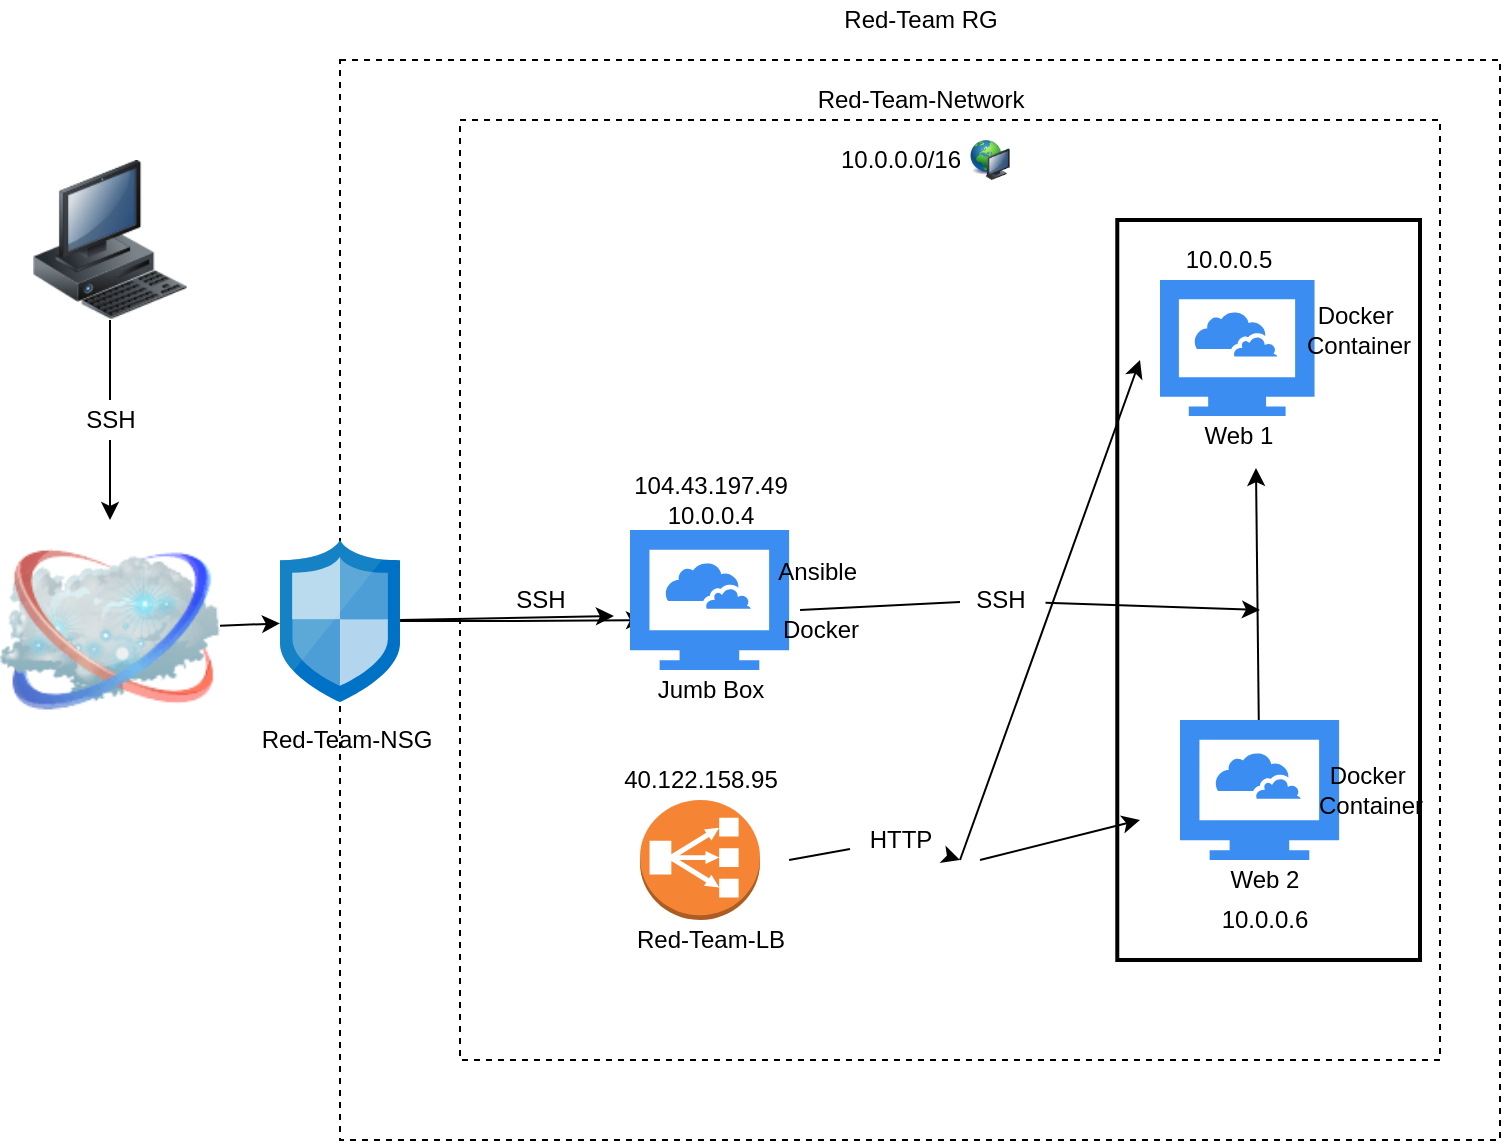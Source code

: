 <mxfile version="15.3.0" type="google"><diagram id="NhgxrmdCNX5sG75ckINy" name="Page-1"><mxGraphModel dx="1422" dy="762" grid="1" gridSize="10" guides="1" tooltips="1" connect="1" arrows="1" fold="1" page="1" pageScale="1" pageWidth="850" pageHeight="1100" math="0" shadow="0"><root><mxCell id="0"/><mxCell id="1" parent="0"/><mxCell id="9-Ka2VuBFVSzYfJKGY-1-11" value="" style="whiteSpace=wrap;html=1;dashed=1;fillColor=none;" vertex="1" parent="1"><mxGeometry x="240" y="80" width="580" height="540" as="geometry"/></mxCell><mxCell id="9-Ka2VuBFVSzYfJKGY-1-45" style="edgeStyle=none;rounded=0;orthogonalLoop=1;jettySize=auto;html=1;" edge="1" parent="1" source="9-Ka2VuBFVSzYfJKGY-1-1" target="9-Ka2VuBFVSzYfJKGY-1-7"><mxGeometry relative="1" as="geometry"/></mxCell><mxCell id="9-Ka2VuBFVSzYfJKGY-1-1" value="" style="image;html=1;image=img/lib/clip_art/networking/Cloud_128x128.png;" vertex="1" parent="1"><mxGeometry x="70" y="310" width="110" height="110" as="geometry"/></mxCell><mxCell id="9-Ka2VuBFVSzYfJKGY-1-4" style="edgeStyle=orthogonalEdgeStyle;rounded=0;orthogonalLoop=1;jettySize=auto;html=1;startArrow=none;" edge="1" parent="1" source="9-Ka2VuBFVSzYfJKGY-1-5" target="9-Ka2VuBFVSzYfJKGY-1-1"><mxGeometry relative="1" as="geometry"><Array as="points"><mxPoint x="125" y="330"/><mxPoint x="125" y="330"/></Array></mxGeometry></mxCell><mxCell id="9-Ka2VuBFVSzYfJKGY-1-3" value="" style="image;html=1;image=img/lib/clip_art/computers/Workstation_128x128.png;" vertex="1" parent="1"><mxGeometry x="85" y="130" width="80" height="80" as="geometry"/></mxCell><mxCell id="9-Ka2VuBFVSzYfJKGY-1-5" value="SSH" style="text;html=1;align=center;verticalAlign=middle;resizable=0;points=[];autosize=1;strokeColor=none;fillColor=none;" vertex="1" parent="1"><mxGeometry x="105" y="250" width="40" height="20" as="geometry"/></mxCell><mxCell id="9-Ka2VuBFVSzYfJKGY-1-6" value="" style="edgeStyle=orthogonalEdgeStyle;rounded=0;orthogonalLoop=1;jettySize=auto;html=1;endArrow=none;" edge="1" parent="1" source="9-Ka2VuBFVSzYfJKGY-1-3" target="9-Ka2VuBFVSzYfJKGY-1-5"><mxGeometry relative="1" as="geometry"><mxPoint x="125" y="280" as="sourcePoint"/><mxPoint x="125" y="370" as="targetPoint"/><Array as="points"/></mxGeometry></mxCell><mxCell id="9-Ka2VuBFVSzYfJKGY-1-27" style="edgeStyle=orthogonalEdgeStyle;rounded=0;orthogonalLoop=1;jettySize=auto;html=1;entryX=0.088;entryY=0.643;entryDx=0;entryDy=0;entryPerimeter=0;" edge="1" parent="1" source="9-Ka2VuBFVSzYfJKGY-1-7" target="9-Ka2VuBFVSzYfJKGY-1-23"><mxGeometry relative="1" as="geometry"/></mxCell><mxCell id="9-Ka2VuBFVSzYfJKGY-1-40" style="edgeStyle=none;rounded=0;orthogonalLoop=1;jettySize=auto;html=1;entryX=-0.101;entryY=0.614;entryDx=0;entryDy=0;entryPerimeter=0;" edge="1" parent="1" source="9-Ka2VuBFVSzYfJKGY-1-7" target="9-Ka2VuBFVSzYfJKGY-1-23"><mxGeometry relative="1" as="geometry"/></mxCell><mxCell id="9-Ka2VuBFVSzYfJKGY-1-7" value="" style="aspect=fixed;html=1;points=[];align=center;image;fontSize=12;image=img/lib/mscae/Network_Security_Groups_Classic.svg;" vertex="1" parent="1"><mxGeometry x="210" y="320" width="60" height="81.08" as="geometry"/></mxCell><mxCell id="9-Ka2VuBFVSzYfJKGY-1-9" value="&lt;table&gt;&lt;tbody&gt;&lt;tr&gt;&lt;td&gt;&lt;br&gt;&lt;/td&gt;&lt;td&gt;&lt;br&gt;&lt;/td&gt;&lt;/tr&gt;&lt;tr&gt;&lt;td&gt;&lt;br&gt;&lt;/td&gt;&lt;td&gt;&lt;br&gt;&lt;/td&gt;&lt;/tr&gt;&lt;/tbody&gt;&lt;/table&gt;" style="text;html=1;align=center;verticalAlign=middle;resizable=0;points=[];autosize=1;strokeColor=none;fillColor=none;" vertex="1" parent="1"><mxGeometry x="310" y="180" width="30" height="40" as="geometry"/></mxCell><mxCell id="9-Ka2VuBFVSzYfJKGY-1-12" value="" style="whiteSpace=wrap;html=1;dashed=1;fillColor=none;" vertex="1" parent="1"><mxGeometry x="300" y="110" width="490" height="470" as="geometry"/></mxCell><mxCell id="9-Ka2VuBFVSzYfJKGY-1-16" value="Red-Team-NSG" style="text;html=1;align=center;verticalAlign=middle;resizable=0;points=[];autosize=1;strokeColor=none;fillColor=none;" vertex="1" parent="1"><mxGeometry x="193.3" y="410" width="100" height="20" as="geometry"/></mxCell><mxCell id="9-Ka2VuBFVSzYfJKGY-1-17" value="Red-Team RG" style="text;html=1;align=center;verticalAlign=middle;resizable=0;points=[];autosize=1;strokeColor=none;fillColor=none;" vertex="1" parent="1"><mxGeometry x="485" y="50" width="90" height="20" as="geometry"/></mxCell><mxCell id="9-Ka2VuBFVSzYfJKGY-1-18" value="Red-Team-Network" style="text;html=1;align=center;verticalAlign=middle;resizable=0;points=[];autosize=1;strokeColor=none;fillColor=none;" vertex="1" parent="1"><mxGeometry x="470" y="90" width="120" height="20" as="geometry"/></mxCell><mxCell id="9-Ka2VuBFVSzYfJKGY-1-21" value="" style="image;html=1;image=img/lib/clip_art/computers/Network_128x128.png;dashed=1;fillColor=none;" vertex="1" parent="1"><mxGeometry x="530" y="120" width="70" height="20" as="geometry"/></mxCell><mxCell id="9-Ka2VuBFVSzYfJKGY-1-22" value="10.0.0.0/16" style="text;html=1;align=center;verticalAlign=middle;resizable=0;points=[];autosize=1;strokeColor=none;fillColor=none;" vertex="1" parent="1"><mxGeometry x="480" y="120" width="80" height="20" as="geometry"/></mxCell><mxCell id="9-Ka2VuBFVSzYfJKGY-1-23" value="" style="html=1;aspect=fixed;strokeColor=none;shadow=0;align=center;verticalAlign=top;fillColor=#3B8DF1;shape=mxgraph.gcp2.cloud_computer;dashed=1;" vertex="1" parent="1"><mxGeometry x="385" y="315" width="79.55" height="70" as="geometry"/></mxCell><mxCell id="9-Ka2VuBFVSzYfJKGY-1-24" value="Jumb Box" style="text;html=1;align=center;verticalAlign=middle;resizable=0;points=[];autosize=1;strokeColor=none;fillColor=none;" vertex="1" parent="1"><mxGeometry x="390" y="385" width="70" height="20" as="geometry"/></mxCell><mxCell id="9-Ka2VuBFVSzYfJKGY-1-38" style="edgeStyle=none;rounded=0;orthogonalLoop=1;jettySize=auto;html=1;exitX=1.069;exitY=0.571;exitDx=0;exitDy=0;exitPerimeter=0;startArrow=none;" edge="1" parent="1" source="9-Ka2VuBFVSzYfJKGY-1-43"><mxGeometry relative="1" as="geometry"><mxPoint x="700" y="355" as="targetPoint"/></mxGeometry></mxCell><mxCell id="9-Ka2VuBFVSzYfJKGY-1-25" value="Ansible&amp;nbsp;&lt;br&gt;&lt;br&gt;Docker" style="text;html=1;align=center;verticalAlign=middle;resizable=0;points=[];autosize=1;strokeColor=none;fillColor=none;" vertex="1" parent="1"><mxGeometry x="450" y="325" width="60" height="50" as="geometry"/></mxCell><mxCell id="9-Ka2VuBFVSzYfJKGY-1-26" value="104.43.197.49&lt;br&gt;10.0.0.4" style="text;html=1;align=center;verticalAlign=middle;resizable=0;points=[];autosize=1;strokeColor=none;fillColor=none;" vertex="1" parent="1"><mxGeometry x="379.78" y="285" width="90" height="30" as="geometry"/></mxCell><mxCell id="9-Ka2VuBFVSzYfJKGY-1-28" value="SSH" style="text;html=1;align=center;verticalAlign=middle;resizable=0;points=[];autosize=1;strokeColor=none;fillColor=none;" vertex="1" parent="1"><mxGeometry x="320" y="340" width="40" height="20" as="geometry"/></mxCell><mxCell id="9-Ka2VuBFVSzYfJKGY-1-29" value="" style="html=1;aspect=fixed;strokeColor=none;shadow=0;align=center;verticalAlign=top;fillColor=#3B8DF1;shape=mxgraph.gcp2.cloud_computer;dashed=1;" vertex="1" parent="1"><mxGeometry x="650" y="190" width="77.27" height="68" as="geometry"/></mxCell><mxCell id="9-Ka2VuBFVSzYfJKGY-1-37" style="edgeStyle=none;rounded=0;orthogonalLoop=1;jettySize=auto;html=1;entryX=0.687;entryY=1.3;entryDx=0;entryDy=0;entryPerimeter=0;" edge="1" parent="1" source="9-Ka2VuBFVSzYfJKGY-1-30" target="9-Ka2VuBFVSzYfJKGY-1-31"><mxGeometry relative="1" as="geometry"/></mxCell><mxCell id="9-Ka2VuBFVSzYfJKGY-1-30" value="" style="html=1;aspect=fixed;strokeColor=none;shadow=0;align=center;verticalAlign=top;fillColor=#3B8DF1;shape=mxgraph.gcp2.cloud_computer;dashed=1;" vertex="1" parent="1"><mxGeometry x="660" y="410" width="79.55" height="70" as="geometry"/></mxCell><mxCell id="9-Ka2VuBFVSzYfJKGY-1-31" value="Web 1" style="text;html=1;align=center;verticalAlign=middle;resizable=0;points=[];autosize=1;strokeColor=none;fillColor=none;" vertex="1" parent="1"><mxGeometry x="663.64" y="258" width="50" height="20" as="geometry"/></mxCell><mxCell id="9-Ka2VuBFVSzYfJKGY-1-32" value="Web 2" style="text;html=1;align=center;verticalAlign=middle;resizable=0;points=[];autosize=1;strokeColor=none;fillColor=none;" vertex="1" parent="1"><mxGeometry x="677.27" y="480" width="50" height="20" as="geometry"/></mxCell><mxCell id="9-Ka2VuBFVSzYfJKGY-1-33" value="Docker&amp;nbsp;&lt;br&gt;Container" style="text;html=1;align=center;verticalAlign=middle;resizable=0;points=[];autosize=1;strokeColor=none;fillColor=none;" vertex="1" parent="1"><mxGeometry x="713.64" y="200" width="70" height="30" as="geometry"/></mxCell><mxCell id="9-Ka2VuBFVSzYfJKGY-1-34" value="Docker&amp;nbsp;&lt;br&gt;Container" style="text;html=1;align=center;verticalAlign=middle;resizable=0;points=[];autosize=1;strokeColor=none;fillColor=none;" vertex="1" parent="1"><mxGeometry x="720" y="430" width="70" height="30" as="geometry"/></mxCell><mxCell id="9-Ka2VuBFVSzYfJKGY-1-41" value="10.0.0.5" style="text;html=1;align=center;verticalAlign=middle;resizable=0;points=[];autosize=1;strokeColor=none;fillColor=none;" vertex="1" parent="1"><mxGeometry x="653.64" y="170" width="60" height="20" as="geometry"/></mxCell><mxCell id="9-Ka2VuBFVSzYfJKGY-1-42" value="10.0.0.6" style="text;html=1;align=center;verticalAlign=middle;resizable=0;points=[];autosize=1;strokeColor=none;fillColor=none;" vertex="1" parent="1"><mxGeometry x="672.27" y="500" width="60" height="20" as="geometry"/></mxCell><mxCell id="9-Ka2VuBFVSzYfJKGY-1-43" value="SSH" style="text;html=1;align=center;verticalAlign=middle;resizable=0;points=[];autosize=1;strokeColor=none;fillColor=none;" vertex="1" parent="1"><mxGeometry x="550" y="340" width="40" height="20" as="geometry"/></mxCell><mxCell id="9-Ka2VuBFVSzYfJKGY-1-44" value="" style="edgeStyle=none;rounded=0;orthogonalLoop=1;jettySize=auto;html=1;exitX=1.069;exitY=0.571;exitDx=0;exitDy=0;exitPerimeter=0;endArrow=none;" edge="1" parent="1" source="9-Ka2VuBFVSzYfJKGY-1-23" target="9-Ka2VuBFVSzYfJKGY-1-43"><mxGeometry relative="1" as="geometry"><mxPoint x="700" y="355" as="targetPoint"/><mxPoint x="470.039" y="354.97" as="sourcePoint"/></mxGeometry></mxCell><mxCell id="9-Ka2VuBFVSzYfJKGY-1-46" value="" style="whiteSpace=wrap;html=1;fillColor=none;strokeWidth=2;" vertex="1" parent="1"><mxGeometry x="628.64" y="160" width="151.36" height="370" as="geometry"/></mxCell><mxCell id="9-Ka2VuBFVSzYfJKGY-1-47" style="edgeStyle=none;rounded=0;orthogonalLoop=1;jettySize=auto;html=1;exitX=0.5;exitY=1;exitDx=0;exitDy=0;" edge="1" parent="1" source="9-Ka2VuBFVSzYfJKGY-1-46" target="9-Ka2VuBFVSzYfJKGY-1-46"><mxGeometry relative="1" as="geometry"/></mxCell><mxCell id="9-Ka2VuBFVSzYfJKGY-1-48" value="Red-Team-LB" style="text;html=1;align=center;verticalAlign=middle;resizable=0;points=[];autosize=1;strokeColor=none;fillColor=none;" vertex="1" parent="1"><mxGeometry x="380" y="510" width="90" height="20" as="geometry"/></mxCell><mxCell id="9-Ka2VuBFVSzYfJKGY-1-49" value="" style="outlineConnect=0;dashed=0;verticalLabelPosition=bottom;verticalAlign=top;align=center;html=1;shape=mxgraph.aws3.classic_load_balancer;fillColor=#F58534;gradientColor=none;strokeWidth=2;" vertex="1" parent="1"><mxGeometry x="390" y="450" width="60" height="60" as="geometry"/></mxCell><mxCell id="9-Ka2VuBFVSzYfJKGY-1-50" value="40.122.158.95" style="text;html=1;align=center;verticalAlign=middle;resizable=0;points=[];autosize=1;strokeColor=none;fillColor=none;" vertex="1" parent="1"><mxGeometry x="374.55" y="430" width="90" height="20" as="geometry"/></mxCell><mxCell id="9-Ka2VuBFVSzYfJKGY-1-58" value="" style="endArrow=classic;html=1;startArrow=none;" edge="1" parent="1" source="9-Ka2VuBFVSzYfJKGY-1-51"><mxGeometry width="50" height="50" relative="1" as="geometry"><mxPoint x="464.55" y="480" as="sourcePoint"/><mxPoint x="550" y="480" as="targetPoint"/></mxGeometry></mxCell><mxCell id="9-Ka2VuBFVSzYfJKGY-1-59" value="" style="endArrow=classic;html=1;" edge="1" parent="1"><mxGeometry width="50" height="50" relative="1" as="geometry"><mxPoint x="550" y="480" as="sourcePoint"/><mxPoint x="640" y="230" as="targetPoint"/></mxGeometry></mxCell><mxCell id="9-Ka2VuBFVSzYfJKGY-1-60" value="" style="endArrow=classic;html=1;" edge="1" parent="1"><mxGeometry width="50" height="50" relative="1" as="geometry"><mxPoint x="560" y="480" as="sourcePoint"/><mxPoint x="640" y="460" as="targetPoint"/></mxGeometry></mxCell><mxCell id="9-Ka2VuBFVSzYfJKGY-1-51" value="HTTP" style="text;html=1;align=center;verticalAlign=middle;resizable=0;points=[];autosize=1;strokeColor=none;fillColor=none;" vertex="1" parent="1"><mxGeometry x="495" y="460" width="50" height="20" as="geometry"/></mxCell><mxCell id="9-Ka2VuBFVSzYfJKGY-1-61" value="" style="endArrow=none;html=1;" edge="1" parent="1" target="9-Ka2VuBFVSzYfJKGY-1-51"><mxGeometry width="50" height="50" relative="1" as="geometry"><mxPoint x="464.55" y="480" as="sourcePoint"/><mxPoint x="550" y="480" as="targetPoint"/></mxGeometry></mxCell></root></mxGraphModel></diagram></mxfile>